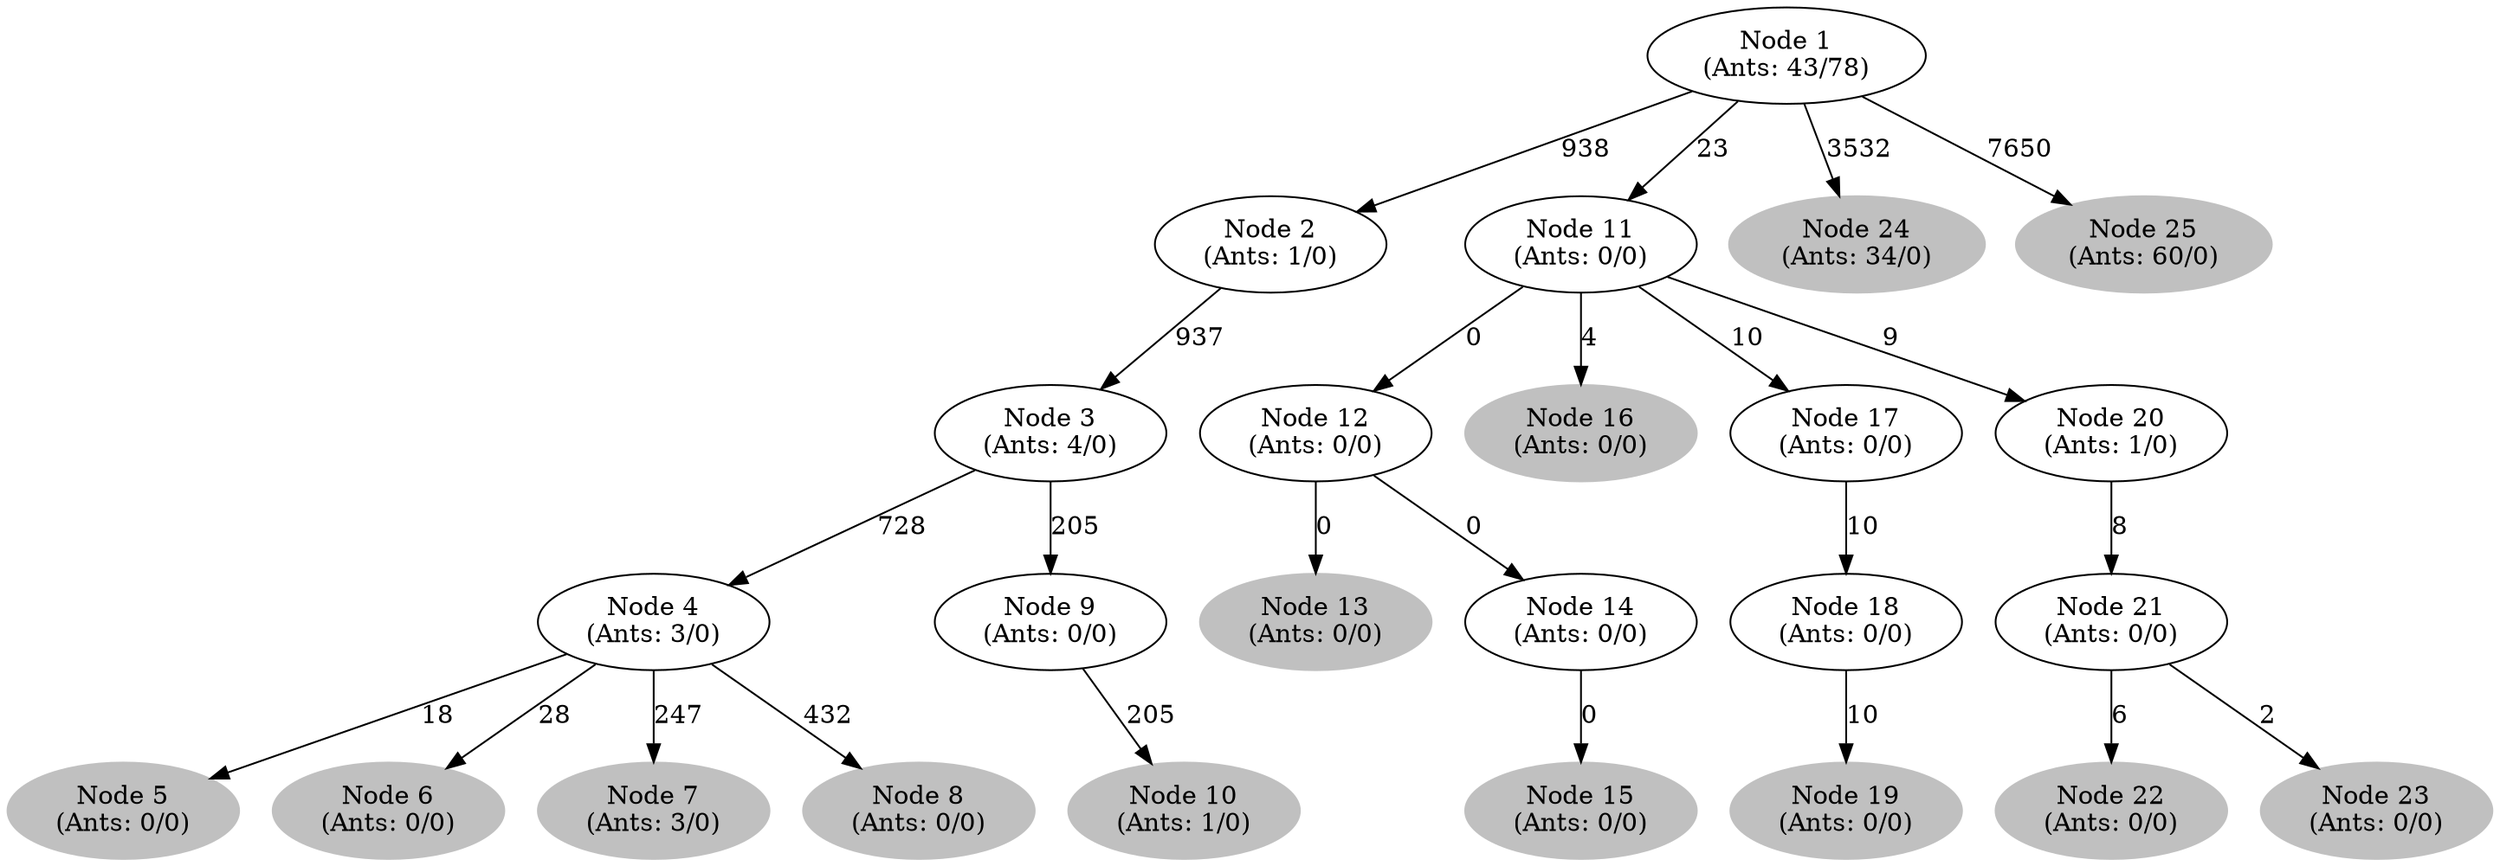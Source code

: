 digraph G {
	
	 "Node 1\n(Ants: 43/78)" -> "Node 2\n(Ants: 1/0)" [label=938];
	 "Node 2\n(Ants: 1/0)" -> "Node 3\n(Ants: 4/0)" [label=937];
	 "Node 3\n(Ants: 4/0)" -> "Node 4\n(Ants: 3/0)" [label=728];
	 "Node 5\n(Ants: 0/0)" [style=filled,color="gray"];
	"Node 4\n(Ants: 3/0)" -> "Node 5\n(Ants: 0/0)" [label=18];
	 "Node 6\n(Ants: 0/0)" [style=filled,color="gray"];
	"Node 4\n(Ants: 3/0)" -> "Node 6\n(Ants: 0/0)" [label=28];
	 "Node 7\n(Ants: 3/0)" [style=filled,color="gray"];
	"Node 4\n(Ants: 3/0)" -> "Node 7\n(Ants: 3/0)" [label=247];
	 "Node 8\n(Ants: 0/0)" [style=filled,color="gray"];
	"Node 4\n(Ants: 3/0)" -> "Node 8\n(Ants: 0/0)" [label=432];
	 "Node 3\n(Ants: 4/0)" -> "Node 9\n(Ants: 0/0)" [label=205];
	 "Node 10\n(Ants: 1/0)" [style=filled,color="gray"];
	"Node 9\n(Ants: 0/0)" -> "Node 10\n(Ants: 1/0)" [label=205];
	 "Node 1\n(Ants: 43/78)" -> "Node 11\n(Ants: 0/0)" [label=23];
	 "Node 11\n(Ants: 0/0)" -> "Node 12\n(Ants: 0/0)" [label=0];
	 "Node 13\n(Ants: 0/0)" [style=filled,color="gray"];
	"Node 12\n(Ants: 0/0)" -> "Node 13\n(Ants: 0/0)" [label=0];
	 "Node 12\n(Ants: 0/0)" -> "Node 14\n(Ants: 0/0)" [label=0];
	 "Node 15\n(Ants: 0/0)" [style=filled,color="gray"];
	"Node 14\n(Ants: 0/0)" -> "Node 15\n(Ants: 0/0)" [label=0];
	 "Node 16\n(Ants: 0/0)" [style=filled,color="gray"];
	"Node 11\n(Ants: 0/0)" -> "Node 16\n(Ants: 0/0)" [label=4];
	 "Node 11\n(Ants: 0/0)" -> "Node 17\n(Ants: 0/0)" [label=10];
	 "Node 17\n(Ants: 0/0)" -> "Node 18\n(Ants: 0/0)" [label=10];
	 "Node 19\n(Ants: 0/0)" [style=filled,color="gray"];
	"Node 18\n(Ants: 0/0)" -> "Node 19\n(Ants: 0/0)" [label=10];
	 "Node 11\n(Ants: 0/0)" -> "Node 20\n(Ants: 1/0)" [label=9];
	 "Node 20\n(Ants: 1/0)" -> "Node 21\n(Ants: 0/0)" [label=8];
	 "Node 22\n(Ants: 0/0)" [style=filled,color="gray"];
	"Node 21\n(Ants: 0/0)" -> "Node 22\n(Ants: 0/0)" [label=6];
	 "Node 23\n(Ants: 0/0)" [style=filled,color="gray"];
	"Node 21\n(Ants: 0/0)" -> "Node 23\n(Ants: 0/0)" [label=2];
	 "Node 24\n(Ants: 34/0)" [style=filled,color="gray"];
	"Node 1\n(Ants: 43/78)" -> "Node 24\n(Ants: 34/0)" [label=3532];
	 "Node 25\n(Ants: 60/0)" [style=filled,color="gray"];
	"Node 1\n(Ants: 43/78)" -> "Node 25\n(Ants: 60/0)" [label=7650];
	 
}
